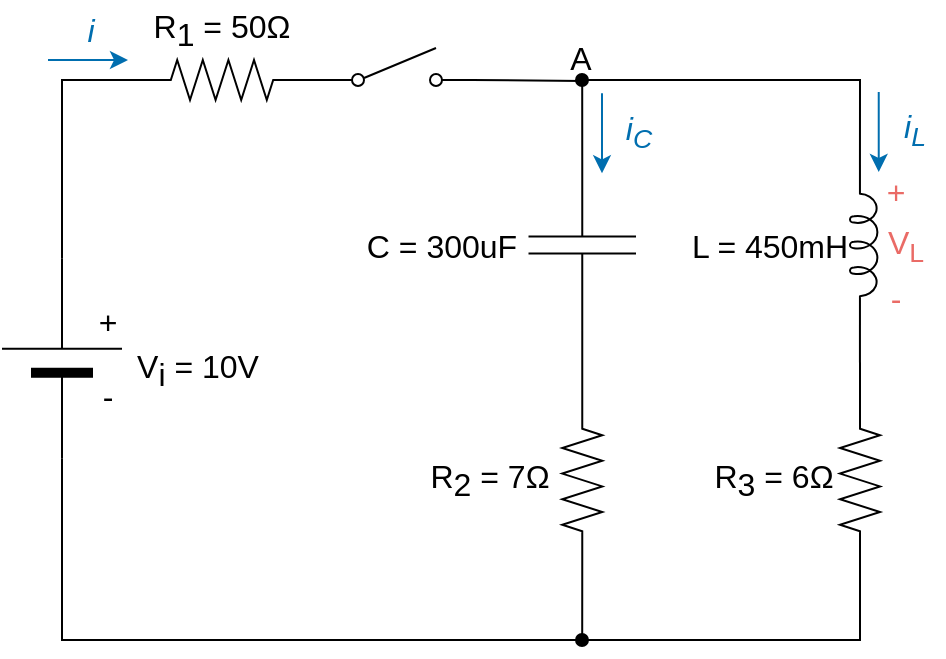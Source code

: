 <mxfile version="21.3.2" type="google">
  <diagram name="Página-1" id="ArlXzSiy99CQ_HPKjqtO">
    <mxGraphModel grid="1" page="1" gridSize="10" guides="1" tooltips="1" connect="1" arrows="1" fold="1" pageScale="1" pageWidth="827" pageHeight="1169" math="0" shadow="0">
      <root>
        <mxCell id="0" />
        <mxCell id="1" parent="0" />
        <mxCell id="S0zVxVkx0FuItZQo8bgS-3" style="edgeStyle=orthogonalEdgeStyle;rounded=0;orthogonalLoop=1;jettySize=auto;html=1;exitX=1;exitY=0.5;exitDx=0;exitDy=0;exitPerimeter=0;entryX=0;entryY=0.5;entryDx=0;entryDy=0;entryPerimeter=0;endArrow=none;endFill=0;" edge="1" parent="1" source="S0zVxVkx0FuItZQo8bgS-1" target="S0zVxVkx0FuItZQo8bgS-2">
          <mxGeometry relative="1" as="geometry" />
        </mxCell>
        <mxCell id="S0zVxVkx0FuItZQo8bgS-1" value="" style="verticalLabelPosition=bottom;shadow=0;dashed=0;align=center;fillColor=strokeColor;html=1;verticalAlign=top;strokeWidth=1;shape=mxgraph.electrical.miscellaneous.monocell_battery;rotation=-90;" vertex="1" parent="1">
          <mxGeometry x="110" y="429.38" width="100" height="60" as="geometry" />
        </mxCell>
        <mxCell id="S0zVxVkx0FuItZQo8bgS-5" style="edgeStyle=orthogonalEdgeStyle;rounded=0;orthogonalLoop=1;jettySize=auto;html=1;exitX=1;exitY=0.5;exitDx=0;exitDy=0;exitPerimeter=0;entryX=0;entryY=0.8;entryDx=0;entryDy=0;endArrow=none;endFill=0;" edge="1" parent="1" source="S0zVxVkx0FuItZQo8bgS-2" target="S0zVxVkx0FuItZQo8bgS-4">
          <mxGeometry relative="1" as="geometry" />
        </mxCell>
        <mxCell id="S0zVxVkx0FuItZQo8bgS-2" value="" style="pointerEvents=1;verticalLabelPosition=bottom;shadow=0;dashed=0;align=center;html=1;verticalAlign=top;shape=mxgraph.electrical.resistors.resistor_2;" vertex="1" parent="1">
          <mxGeometry x="200" y="310" width="80" height="20" as="geometry" />
        </mxCell>
        <mxCell id="S0zVxVkx0FuItZQo8bgS-7" style="edgeStyle=orthogonalEdgeStyle;rounded=0;orthogonalLoop=1;jettySize=auto;html=1;exitX=1;exitY=0.8;exitDx=0;exitDy=0;entryX=0;entryY=0.5;entryDx=0;entryDy=0;entryPerimeter=0;endArrow=none;endFill=0;" edge="1" parent="1" target="S0zVxVkx0FuItZQo8bgS-6">
          <mxGeometry relative="1" as="geometry">
            <mxPoint x="365" y="320" as="sourcePoint" />
          </mxGeometry>
        </mxCell>
        <mxCell id="S0zVxVkx0FuItZQo8bgS-4" value="" style="html=1;shape=mxgraph.electrical.electro-mechanical.singleSwitch;aspect=fixed;elSwitchState=off;" vertex="1" parent="1">
          <mxGeometry x="290" y="304" width="75" height="20" as="geometry" />
        </mxCell>
        <mxCell id="S0zVxVkx0FuItZQo8bgS-9" style="edgeStyle=orthogonalEdgeStyle;rounded=0;orthogonalLoop=1;jettySize=auto;html=1;exitX=1;exitY=0.5;exitDx=0;exitDy=0;exitPerimeter=0;entryX=0;entryY=0.5;entryDx=0;entryDy=0;entryPerimeter=0;endArrow=none;endFill=0;" edge="1" parent="1" source="S0zVxVkx0FuItZQo8bgS-6" target="S0zVxVkx0FuItZQo8bgS-8">
          <mxGeometry relative="1" as="geometry" />
        </mxCell>
        <mxCell id="S0zVxVkx0FuItZQo8bgS-6" value="" style="pointerEvents=1;verticalLabelPosition=bottom;shadow=0;dashed=0;align=center;html=1;verticalAlign=top;shape=mxgraph.electrical.capacitors.capacitor_1;rotation=90;" vertex="1" parent="1">
          <mxGeometry x="377.63" y="375.63" width="85" height="53.75" as="geometry" />
        </mxCell>
        <mxCell id="S0zVxVkx0FuItZQo8bgS-10" style="edgeStyle=orthogonalEdgeStyle;rounded=0;orthogonalLoop=1;jettySize=auto;html=1;exitX=1;exitY=0.5;exitDx=0;exitDy=0;exitPerimeter=0;entryX=0;entryY=0.5;entryDx=0;entryDy=0;entryPerimeter=0;endArrow=none;endFill=0;" edge="1" parent="1" source="S0zVxVkx0FuItZQo8bgS-8" target="S0zVxVkx0FuItZQo8bgS-1">
          <mxGeometry relative="1" as="geometry">
            <Array as="points">
              <mxPoint x="420" y="600" />
              <mxPoint x="160" y="600" />
            </Array>
          </mxGeometry>
        </mxCell>
        <mxCell id="S0zVxVkx0FuItZQo8bgS-8" value="" style="pointerEvents=1;verticalLabelPosition=bottom;shadow=0;dashed=0;align=center;html=1;verticalAlign=top;shape=mxgraph.electrical.resistors.resistor_2;rotation=90;" vertex="1" parent="1">
          <mxGeometry x="380.13" y="510" width="80" height="20" as="geometry" />
        </mxCell>
        <mxCell id="S0zVxVkx0FuItZQo8bgS-15" style="edgeStyle=orthogonalEdgeStyle;rounded=0;orthogonalLoop=1;jettySize=auto;html=1;exitX=0;exitY=0.645;exitDx=0;exitDy=0;exitPerimeter=0;endArrow=oval;endFill=1;" edge="1" parent="1">
          <mxGeometry relative="1" as="geometry">
            <mxPoint x="558.97" y="362.5" as="sourcePoint" />
            <mxPoint x="420" y="320" as="targetPoint" />
            <Array as="points">
              <mxPoint x="559" y="320" />
              <mxPoint x="440" y="320" />
            </Array>
          </mxGeometry>
        </mxCell>
        <mxCell id="S0zVxVkx0FuItZQo8bgS-17" style="edgeStyle=orthogonalEdgeStyle;rounded=0;orthogonalLoop=1;jettySize=auto;html=1;exitX=1;exitY=0.645;exitDx=0;exitDy=0;exitPerimeter=0;entryX=0;entryY=0.5;entryDx=0;entryDy=0;entryPerimeter=0;endArrow=none;endFill=0;" edge="1" parent="1" source="S0zVxVkx0FuItZQo8bgS-11" target="S0zVxVkx0FuItZQo8bgS-16">
          <mxGeometry relative="1" as="geometry" />
        </mxCell>
        <mxCell id="S0zVxVkx0FuItZQo8bgS-11" value="" style="pointerEvents=1;verticalLabelPosition=bottom;shadow=0;dashed=0;align=center;html=1;verticalAlign=top;shape=mxgraph.electrical.inductors.inductor_5;rotation=90;" vertex="1" parent="1">
          <mxGeometry x="521" y="395.5" width="80" height="14" as="geometry" />
        </mxCell>
        <mxCell id="S0zVxVkx0FuItZQo8bgS-19" style="edgeStyle=orthogonalEdgeStyle;rounded=0;orthogonalLoop=1;jettySize=auto;html=1;exitX=1;exitY=0.5;exitDx=0;exitDy=0;exitPerimeter=0;endArrow=oval;endFill=1;" edge="1" parent="1" source="S0zVxVkx0FuItZQo8bgS-16">
          <mxGeometry relative="1" as="geometry">
            <mxPoint x="420" y="600" as="targetPoint" />
            <Array as="points">
              <mxPoint x="559" y="600" />
            </Array>
          </mxGeometry>
        </mxCell>
        <mxCell id="S0zVxVkx0FuItZQo8bgS-16" value="" style="pointerEvents=1;verticalLabelPosition=bottom;shadow=0;dashed=0;align=center;html=1;verticalAlign=top;shape=mxgraph.electrical.resistors.resistor_2;rotation=90;" vertex="1" parent="1">
          <mxGeometry x="519" y="510" width="80" height="20" as="geometry" />
        </mxCell>
        <mxCell id="S0zVxVkx0FuItZQo8bgS-20" value="V&lt;sub style=&quot;font-size: 16px;&quot;&gt;i&lt;/sub&gt;&lt;span style=&quot;font-size: 16px;&quot;&gt;&amp;nbsp;= 10V&lt;/span&gt;" style="text;html=1;strokeColor=none;fillColor=none;align=center;verticalAlign=middle;whiteSpace=wrap;rounded=0;fontSize=16;" vertex="1" parent="1">
          <mxGeometry x="193" y="450.38" width="70" height="30" as="geometry" />
        </mxCell>
        <mxCell id="S0zVxVkx0FuItZQo8bgS-21" value="R&lt;sub style=&quot;font-size: 16px;&quot;&gt;1&lt;/sub&gt;&lt;span style=&quot;font-size: 16px;&quot;&gt;&amp;nbsp;= 50&lt;/span&gt;Ω" style="text;html=1;strokeColor=none;fillColor=none;align=center;verticalAlign=middle;whiteSpace=wrap;rounded=0;fontSize=16;" vertex="1" parent="1">
          <mxGeometry x="200" y="280" width="80" height="30" as="geometry" />
        </mxCell>
        <mxCell id="S0zVxVkx0FuItZQo8bgS-23" value="R&lt;sub style=&quot;font-size: 16px;&quot;&gt;2&lt;/sub&gt;&lt;span style=&quot;font-size: 16px;&quot;&gt;&amp;nbsp;= 7&lt;/span&gt;Ω" style="text;html=1;strokeColor=none;fillColor=none;align=center;verticalAlign=middle;whiteSpace=wrap;rounded=0;fontSize=16;" vertex="1" parent="1">
          <mxGeometry x="334" y="505" width="80" height="30" as="geometry" />
        </mxCell>
        <mxCell id="S0zVxVkx0FuItZQo8bgS-24" value="R&lt;sub style=&quot;font-size: 16px;&quot;&gt;3&lt;/sub&gt;&lt;span style=&quot;font-size: 16px;&quot;&gt;&amp;nbsp;= 6&lt;/span&gt;Ω" style="text;html=1;strokeColor=none;fillColor=none;align=center;verticalAlign=middle;whiteSpace=wrap;rounded=0;fontSize=16;" vertex="1" parent="1">
          <mxGeometry x="476.13" y="505" width="80" height="30" as="geometry" />
        </mxCell>
        <mxCell id="S0zVxVkx0FuItZQo8bgS-25" value="C = 300uF" style="text;html=1;strokeColor=none;fillColor=none;align=center;verticalAlign=middle;whiteSpace=wrap;rounded=0;fontSize=16;" vertex="1" parent="1">
          <mxGeometry x="310" y="387.51" width="80" height="30" as="geometry" />
        </mxCell>
        <mxCell id="S0zVxVkx0FuItZQo8bgS-26" value="L = 450mH" style="text;html=1;strokeColor=none;fillColor=none;align=center;verticalAlign=middle;whiteSpace=wrap;rounded=0;fontSize=16;" vertex="1" parent="1">
          <mxGeometry x="472.26" y="387.51" width="83.87" height="30" as="geometry" />
        </mxCell>
        <mxCell id="S0zVxVkx0FuItZQo8bgS-27" value="" style="endArrow=classic;html=1;rounded=0;fillColor=#1ba1e2;strokeColor=#006EAF;" edge="1" parent="1">
          <mxGeometry width="50" height="50" relative="1" as="geometry">
            <mxPoint x="430" y="326.63" as="sourcePoint" />
            <mxPoint x="430" y="366.63" as="targetPoint" />
          </mxGeometry>
        </mxCell>
        <mxCell id="S0zVxVkx0FuItZQo8bgS-28" value="&lt;i&gt;i&lt;sub&gt;C&lt;/sub&gt;&lt;/i&gt;" style="text;html=1;strokeColor=none;fillColor=none;align=center;verticalAlign=middle;whiteSpace=wrap;rounded=0;fontSize=16;fontColor=#006eaf;" vertex="1" parent="1">
          <mxGeometry x="433.63" y="331" width="29" height="30" as="geometry" />
        </mxCell>
        <mxCell id="S0zVxVkx0FuItZQo8bgS-29" value="" style="endArrow=classic;html=1;rounded=0;fillColor=#1ba1e2;strokeColor=#006EAF;" edge="1" parent="1">
          <mxGeometry width="50" height="50" relative="1" as="geometry">
            <mxPoint x="568.37" y="326" as="sourcePoint" />
            <mxPoint x="568.37" y="366" as="targetPoint" />
          </mxGeometry>
        </mxCell>
        <mxCell id="S0zVxVkx0FuItZQo8bgS-30" value="&lt;i&gt;i&lt;sub&gt;L&lt;/sub&gt;&lt;/i&gt;" style="text;html=1;strokeColor=none;fillColor=none;align=center;verticalAlign=middle;whiteSpace=wrap;rounded=0;fontSize=16;fontColor=#006eaf;" vertex="1" parent="1">
          <mxGeometry x="572" y="330.37" width="29" height="30" as="geometry" />
        </mxCell>
        <mxCell id="S0zVxVkx0FuItZQo8bgS-31" value="" style="endArrow=classic;html=1;rounded=0;fillColor=#1ba1e2;strokeColor=#006EAF;" edge="1" parent="1">
          <mxGeometry width="50" height="50" relative="1" as="geometry">
            <mxPoint x="153" y="310" as="sourcePoint" />
            <mxPoint x="193" y="310" as="targetPoint" />
          </mxGeometry>
        </mxCell>
        <mxCell id="S0zVxVkx0FuItZQo8bgS-32" value="&lt;i&gt;i&lt;/i&gt;" style="text;html=1;strokeColor=none;fillColor=none;align=center;verticalAlign=middle;whiteSpace=wrap;rounded=0;fontSize=16;fontColor=#006eaf;" vertex="1" parent="1">
          <mxGeometry x="160" y="280" width="29" height="30" as="geometry" />
        </mxCell>
        <mxCell id="S0zVxVkx0FuItZQo8bgS-33" value="+" style="text;html=1;strokeColor=none;fillColor=none;align=center;verticalAlign=middle;whiteSpace=wrap;rounded=0;fontSize=16;" vertex="1" parent="1">
          <mxGeometry x="173" y="429.38" width="20" height="22.49" as="geometry" />
        </mxCell>
        <mxCell id="S0zVxVkx0FuItZQo8bgS-34" value="+" style="text;html=1;strokeColor=none;fillColor=none;align=center;verticalAlign=middle;whiteSpace=wrap;rounded=0;fontSize=16;fontColor=#EA6B66;" vertex="1" parent="1">
          <mxGeometry x="566.5" y="365.02" width="20" height="22.49" as="geometry" />
        </mxCell>
        <mxCell id="S0zVxVkx0FuItZQo8bgS-35" value="-" style="text;html=1;strokeColor=none;fillColor=none;align=center;verticalAlign=middle;whiteSpace=wrap;rounded=0;fontSize=16;" vertex="1" parent="1">
          <mxGeometry x="173" y="466.89" width="20" height="22.49" as="geometry" />
        </mxCell>
        <mxCell id="S0zVxVkx0FuItZQo8bgS-36" value="-" style="text;html=1;strokeColor=none;fillColor=none;align=center;verticalAlign=middle;whiteSpace=wrap;rounded=0;fontSize=16;fontColor=#EA6B66;" vertex="1" parent="1">
          <mxGeometry x="566.5" y="417.51" width="20" height="22.49" as="geometry" />
        </mxCell>
        <mxCell id="S0zVxVkx0FuItZQo8bgS-37" value="V&lt;sub&gt;L&lt;/sub&gt;" style="text;html=1;strokeColor=none;fillColor=none;align=center;verticalAlign=middle;whiteSpace=wrap;rounded=0;fontSize=16;fontColor=#EA6B66;" vertex="1" parent="1">
          <mxGeometry x="572" y="391.26" width="20" height="22.49" as="geometry" />
        </mxCell>
        <mxCell id="S0zVxVkx0FuItZQo8bgS-38" value="A" style="text;html=1;strokeColor=none;fillColor=none;align=center;verticalAlign=middle;whiteSpace=wrap;rounded=0;fontSize=16;" vertex="1" parent="1">
          <mxGeometry x="406.44" y="294" width="27.37" height="30" as="geometry" />
        </mxCell>
      </root>
    </mxGraphModel>
  </diagram>
</mxfile>
